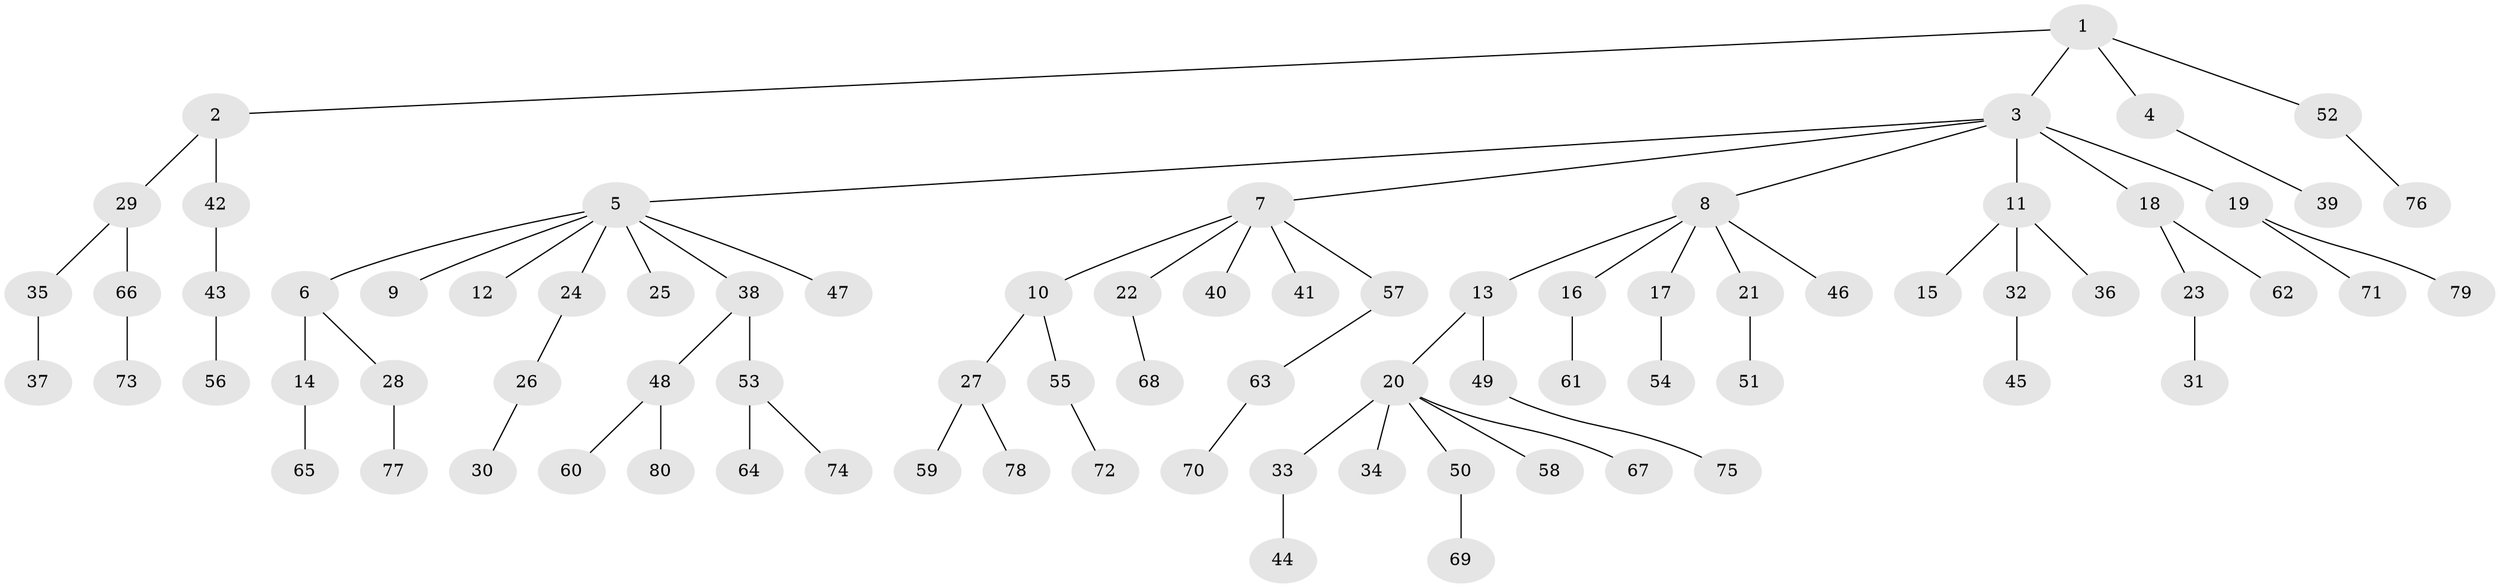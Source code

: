 // coarse degree distribution, {5: 0.03571428571428571, 7: 0.017857142857142856, 1: 0.6428571428571429, 9: 0.017857142857142856, 6: 0.03571428571428571, 3: 0.07142857142857142, 4: 0.03571428571428571, 2: 0.14285714285714285}
// Generated by graph-tools (version 1.1) at 2025/42/03/06/25 10:42:05]
// undirected, 80 vertices, 79 edges
graph export_dot {
graph [start="1"]
  node [color=gray90,style=filled];
  1;
  2;
  3;
  4;
  5;
  6;
  7;
  8;
  9;
  10;
  11;
  12;
  13;
  14;
  15;
  16;
  17;
  18;
  19;
  20;
  21;
  22;
  23;
  24;
  25;
  26;
  27;
  28;
  29;
  30;
  31;
  32;
  33;
  34;
  35;
  36;
  37;
  38;
  39;
  40;
  41;
  42;
  43;
  44;
  45;
  46;
  47;
  48;
  49;
  50;
  51;
  52;
  53;
  54;
  55;
  56;
  57;
  58;
  59;
  60;
  61;
  62;
  63;
  64;
  65;
  66;
  67;
  68;
  69;
  70;
  71;
  72;
  73;
  74;
  75;
  76;
  77;
  78;
  79;
  80;
  1 -- 2;
  1 -- 3;
  1 -- 4;
  1 -- 52;
  2 -- 29;
  2 -- 42;
  3 -- 5;
  3 -- 7;
  3 -- 8;
  3 -- 11;
  3 -- 18;
  3 -- 19;
  4 -- 39;
  5 -- 6;
  5 -- 9;
  5 -- 12;
  5 -- 24;
  5 -- 25;
  5 -- 38;
  5 -- 47;
  6 -- 14;
  6 -- 28;
  7 -- 10;
  7 -- 22;
  7 -- 40;
  7 -- 41;
  7 -- 57;
  8 -- 13;
  8 -- 16;
  8 -- 17;
  8 -- 21;
  8 -- 46;
  10 -- 27;
  10 -- 55;
  11 -- 15;
  11 -- 32;
  11 -- 36;
  13 -- 20;
  13 -- 49;
  14 -- 65;
  16 -- 61;
  17 -- 54;
  18 -- 23;
  18 -- 62;
  19 -- 71;
  19 -- 79;
  20 -- 33;
  20 -- 34;
  20 -- 50;
  20 -- 58;
  20 -- 67;
  21 -- 51;
  22 -- 68;
  23 -- 31;
  24 -- 26;
  26 -- 30;
  27 -- 59;
  27 -- 78;
  28 -- 77;
  29 -- 35;
  29 -- 66;
  32 -- 45;
  33 -- 44;
  35 -- 37;
  38 -- 48;
  38 -- 53;
  42 -- 43;
  43 -- 56;
  48 -- 60;
  48 -- 80;
  49 -- 75;
  50 -- 69;
  52 -- 76;
  53 -- 64;
  53 -- 74;
  55 -- 72;
  57 -- 63;
  63 -- 70;
  66 -- 73;
}
